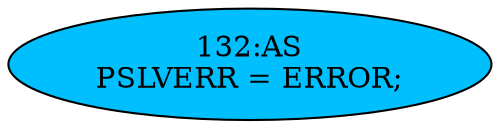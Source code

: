 strict digraph "" {
	node [label="\N"];
	"132:AS"	 [ast="<pyverilog.vparser.ast.Assign object at 0x7fdc900884d0>",
		def_var="['PSLVERR']",
		fillcolor=deepskyblue,
		label="132:AS
PSLVERR = ERROR;",
		statements="[]",
		style=filled,
		typ=Assign,
		use_var="['ERROR']"];
}
